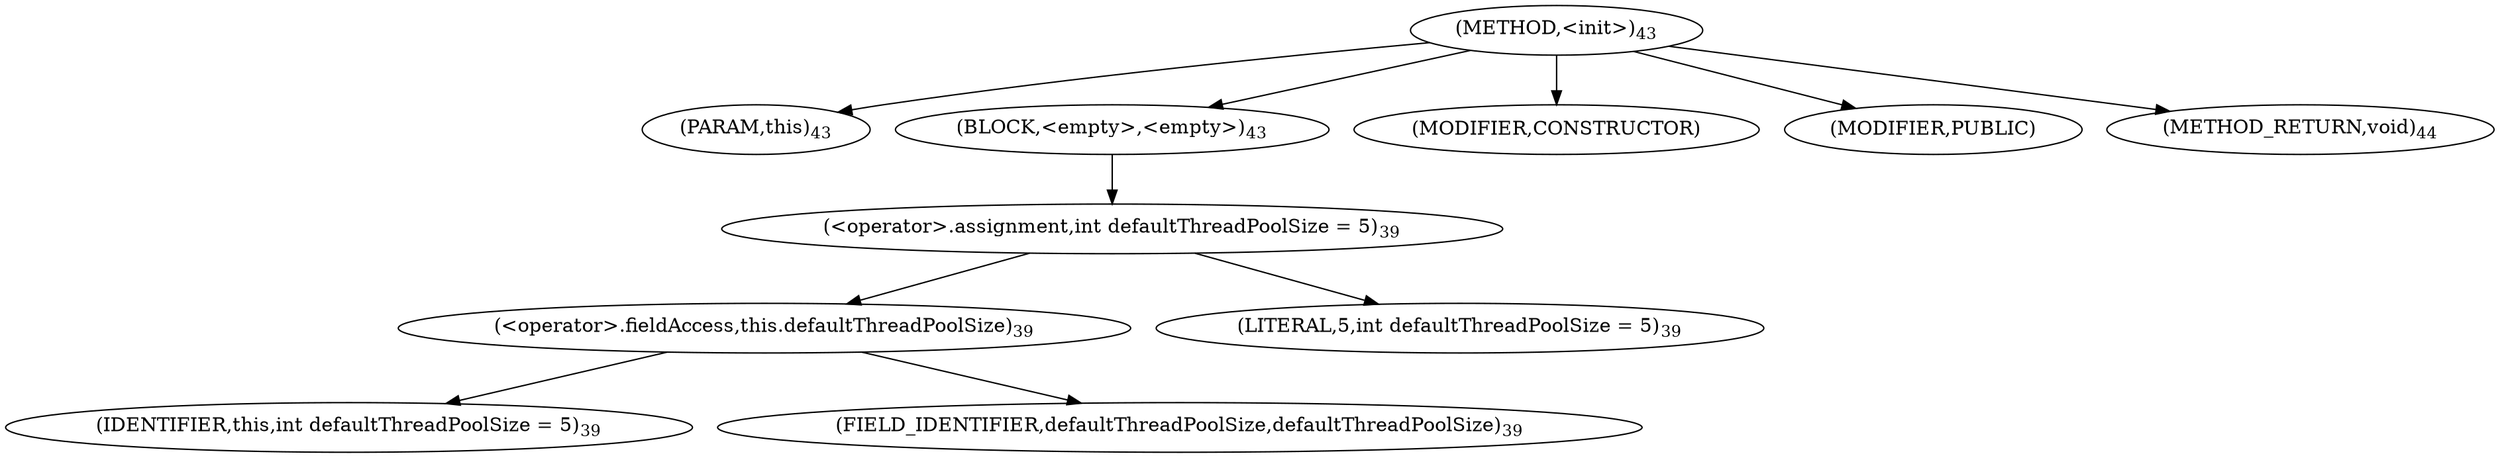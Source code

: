 digraph "&lt;init&gt;" {  
"37" [label = <(METHOD,&lt;init&gt;)<SUB>43</SUB>> ]
"38" [label = <(PARAM,this)<SUB>43</SUB>> ]
"39" [label = <(BLOCK,&lt;empty&gt;,&lt;empty&gt;)<SUB>43</SUB>> ]
"40" [label = <(&lt;operator&gt;.assignment,int defaultThreadPoolSize = 5)<SUB>39</SUB>> ]
"41" [label = <(&lt;operator&gt;.fieldAccess,this.defaultThreadPoolSize)<SUB>39</SUB>> ]
"42" [label = <(IDENTIFIER,this,int defaultThreadPoolSize = 5)<SUB>39</SUB>> ]
"43" [label = <(FIELD_IDENTIFIER,defaultThreadPoolSize,defaultThreadPoolSize)<SUB>39</SUB>> ]
"44" [label = <(LITERAL,5,int defaultThreadPoolSize = 5)<SUB>39</SUB>> ]
"45" [label = <(MODIFIER,CONSTRUCTOR)> ]
"46" [label = <(MODIFIER,PUBLIC)> ]
"47" [label = <(METHOD_RETURN,void)<SUB>44</SUB>> ]
  "37" -> "38" 
  "37" -> "39" 
  "37" -> "45" 
  "37" -> "46" 
  "37" -> "47" 
  "39" -> "40" 
  "40" -> "41" 
  "40" -> "44" 
  "41" -> "42" 
  "41" -> "43" 
}
